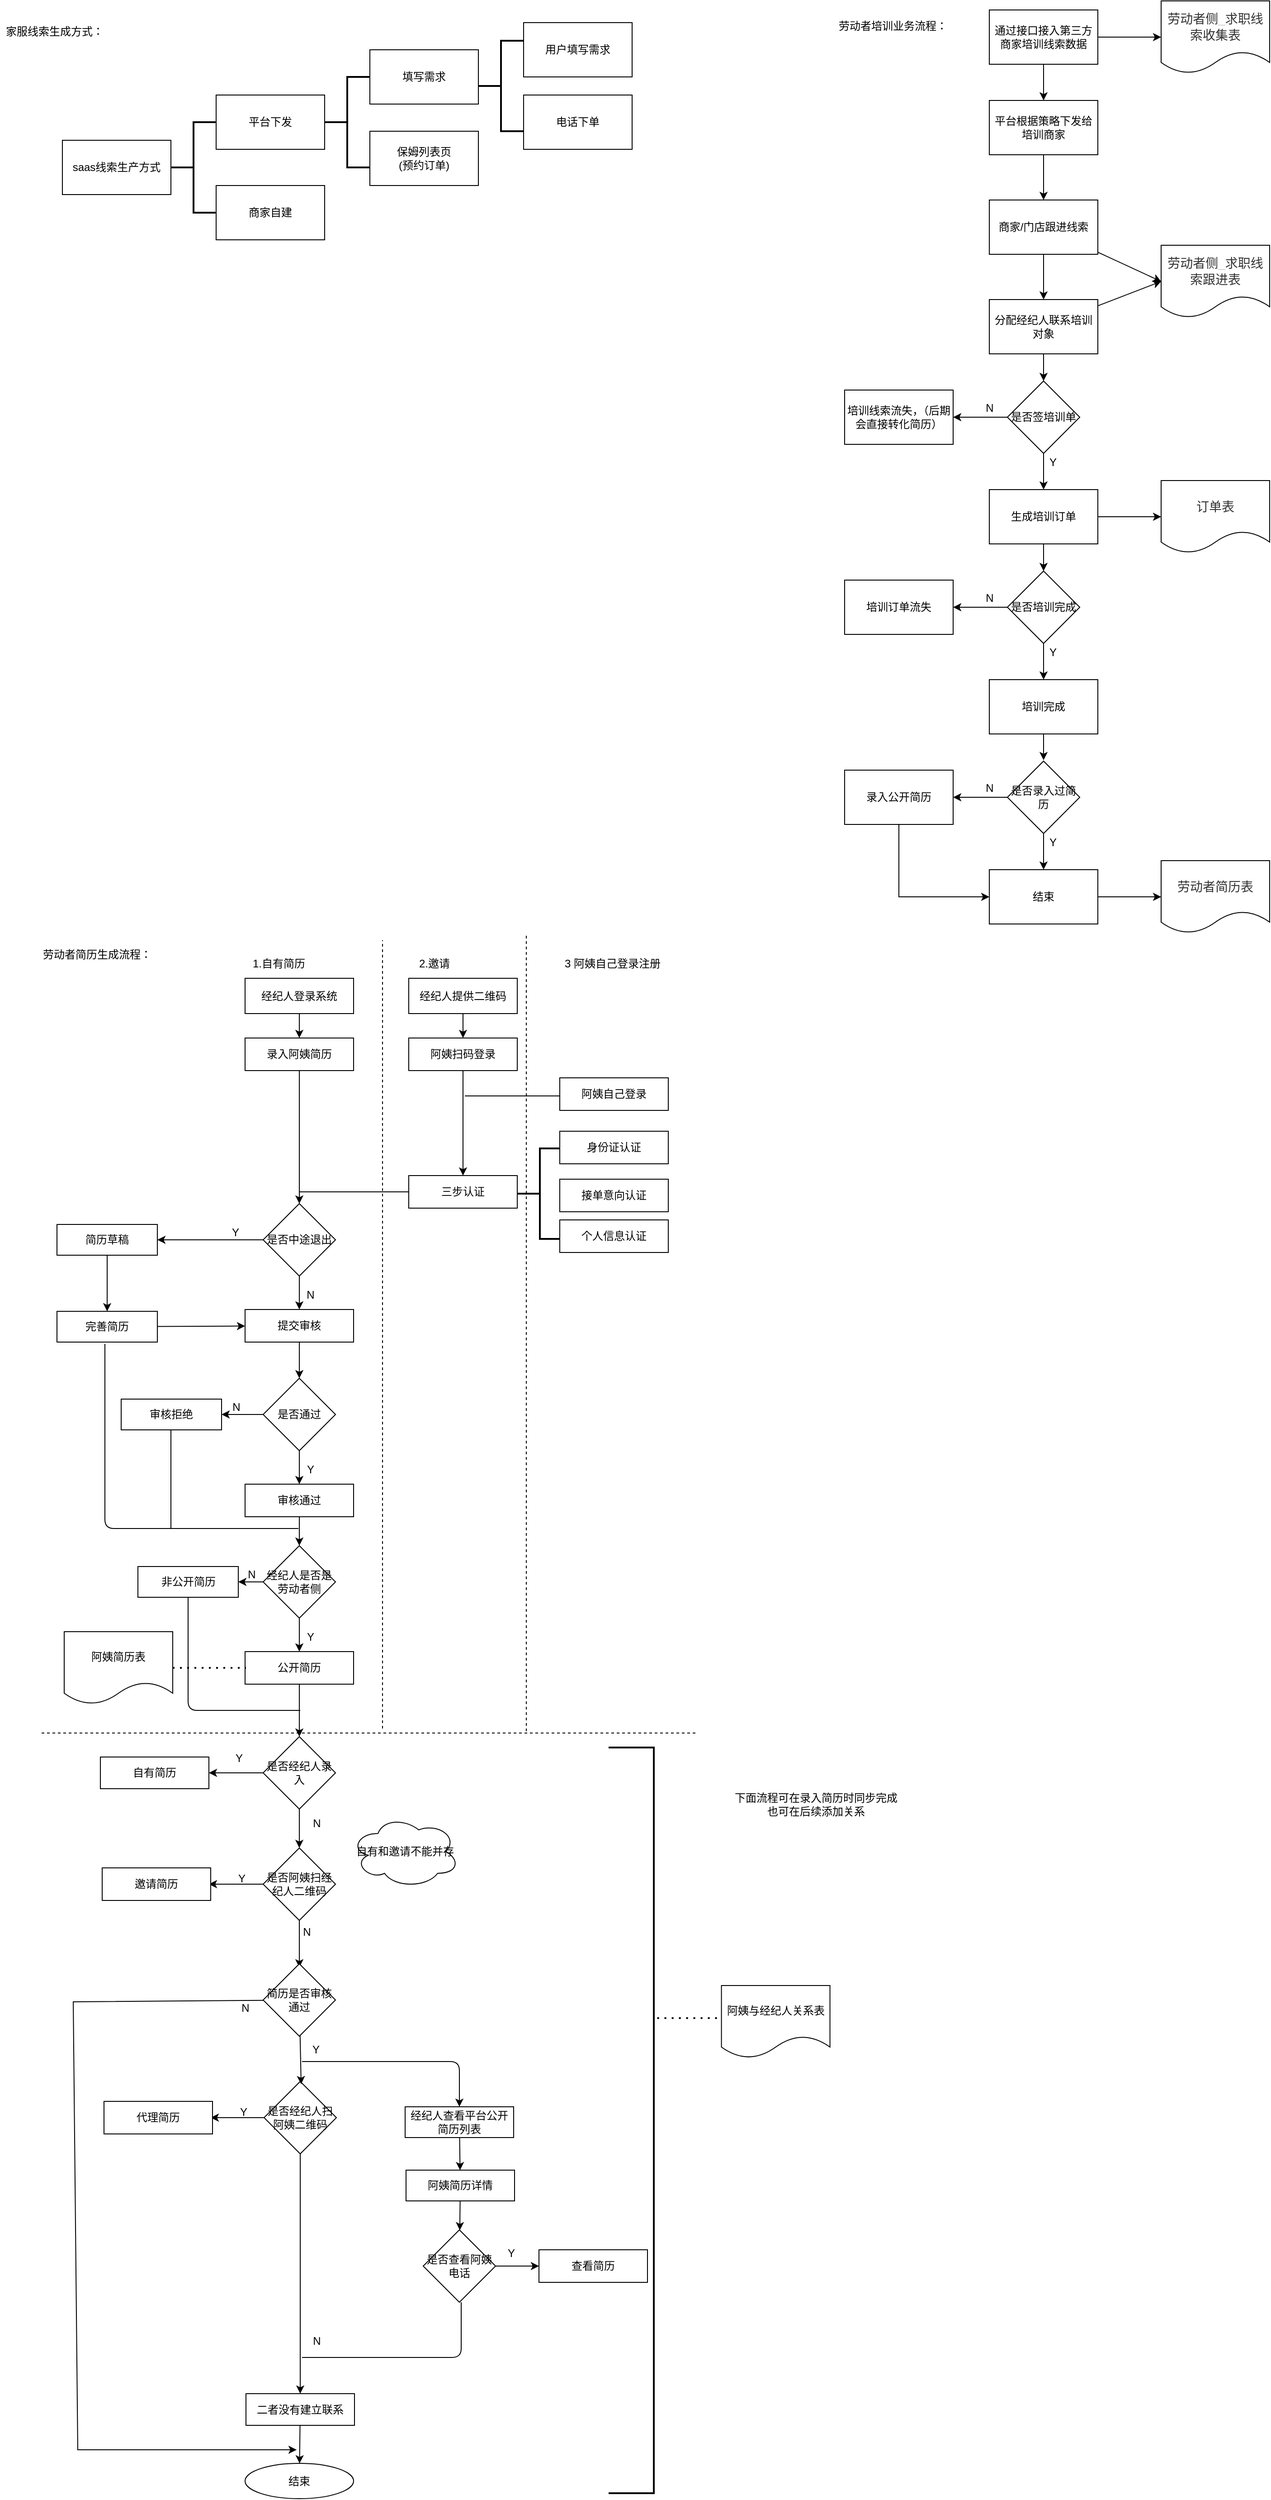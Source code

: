 <mxfile version="14.9.2" type="github" pages="2">
  <diagram id="9er5RW46-mA64O8XQp0p" name="Page-1">
    <mxGraphModel dx="1422" dy="762" grid="0" gridSize="10" guides="1" tooltips="1" connect="1" arrows="1" fold="1" page="1" pageScale="1" pageWidth="2339" pageHeight="3300" math="0" shadow="0">
      <root>
        <mxCell id="0" />
        <mxCell id="1" parent="0" />
        <mxCell id="OfepuMnayNndNPJ2Ai6v-22" value="" style="group" vertex="1" connectable="0" parent="1">
          <mxGeometry x="99" y="40" width="630" height="240" as="geometry" />
        </mxCell>
        <mxCell id="OfepuMnayNndNPJ2Ai6v-1" value="saas线索生产方式" style="rounded=0;whiteSpace=wrap;html=1;" vertex="1" parent="OfepuMnayNndNPJ2Ai6v-22">
          <mxGeometry y="130" width="120" height="60" as="geometry" />
        </mxCell>
        <mxCell id="OfepuMnayNndNPJ2Ai6v-2" value="平台下发" style="rounded=0;whiteSpace=wrap;html=1;" vertex="1" parent="OfepuMnayNndNPJ2Ai6v-22">
          <mxGeometry x="170" y="80" width="120" height="60" as="geometry" />
        </mxCell>
        <mxCell id="OfepuMnayNndNPJ2Ai6v-3" value="商家自建" style="rounded=0;whiteSpace=wrap;html=1;" vertex="1" parent="OfepuMnayNndNPJ2Ai6v-22">
          <mxGeometry x="170" y="180" width="120" height="60" as="geometry" />
        </mxCell>
        <mxCell id="OfepuMnayNndNPJ2Ai6v-5" value="" style="strokeWidth=2;html=1;shape=mxgraph.flowchart.annotation_2;align=left;labelPosition=right;pointerEvents=1;" vertex="1" parent="OfepuMnayNndNPJ2Ai6v-22">
          <mxGeometry x="120" y="110" width="50" height="100" as="geometry" />
        </mxCell>
        <mxCell id="OfepuMnayNndNPJ2Ai6v-6" value="填写需求" style="rounded=0;whiteSpace=wrap;html=1;" vertex="1" parent="OfepuMnayNndNPJ2Ai6v-22">
          <mxGeometry x="340" y="30" width="120" height="60" as="geometry" />
        </mxCell>
        <mxCell id="OfepuMnayNndNPJ2Ai6v-7" value="保姆列表页&lt;br&gt;(预约订单)" style="rounded=0;whiteSpace=wrap;html=1;" vertex="1" parent="OfepuMnayNndNPJ2Ai6v-22">
          <mxGeometry x="340" y="120" width="120" height="60" as="geometry" />
        </mxCell>
        <mxCell id="OfepuMnayNndNPJ2Ai6v-8" value="" style="strokeWidth=2;html=1;shape=mxgraph.flowchart.annotation_2;align=left;labelPosition=right;pointerEvents=1;" vertex="1" parent="OfepuMnayNndNPJ2Ai6v-22">
          <mxGeometry x="290" y="60" width="50" height="100" as="geometry" />
        </mxCell>
        <mxCell id="OfepuMnayNndNPJ2Ai6v-9" value="用户填写需求" style="rounded=0;whiteSpace=wrap;html=1;" vertex="1" parent="OfepuMnayNndNPJ2Ai6v-22">
          <mxGeometry x="510" width="120" height="60" as="geometry" />
        </mxCell>
        <mxCell id="OfepuMnayNndNPJ2Ai6v-10" value="电话下单" style="rounded=0;whiteSpace=wrap;html=1;" vertex="1" parent="OfepuMnayNndNPJ2Ai6v-22">
          <mxGeometry x="510" y="80" width="120" height="60" as="geometry" />
        </mxCell>
        <mxCell id="OfepuMnayNndNPJ2Ai6v-11" value="" style="strokeWidth=2;html=1;shape=mxgraph.flowchart.annotation_2;align=left;labelPosition=right;pointerEvents=1;" vertex="1" parent="OfepuMnayNndNPJ2Ai6v-22">
          <mxGeometry x="460" y="20" width="50" height="100" as="geometry" />
        </mxCell>
        <mxCell id="OfepuMnayNndNPJ2Ai6v-23" value="家服线索生成方式：" style="text;html=1;align=center;verticalAlign=middle;resizable=0;points=[];autosize=1;strokeColor=none;" vertex="1" parent="1">
          <mxGeometry x="30" y="40" width="120" height="20" as="geometry" />
        </mxCell>
        <mxCell id="jWoE7ujcPuWihpP76wZ1-42" value="" style="group" vertex="1" connectable="0" parent="1">
          <mxGeometry x="947" y="16" width="487" height="1030" as="geometry" />
        </mxCell>
        <mxCell id="OfepuMnayNndNPJ2Ai6v-24" value="劳动者培训业务流程：" style="text;html=1;align=center;verticalAlign=middle;resizable=0;points=[];autosize=1;strokeColor=none;" vertex="1" parent="jWoE7ujcPuWihpP76wZ1-42">
          <mxGeometry y="18" width="140" height="20" as="geometry" />
        </mxCell>
        <mxCell id="jWoE7ujcPuWihpP76wZ1-3" value="通过接口接入第三方商家培训线索数据" style="rounded=0;whiteSpace=wrap;html=1;" vertex="1" parent="jWoE7ujcPuWihpP76wZ1-42">
          <mxGeometry x="177" y="10" width="120" height="60" as="geometry" />
        </mxCell>
        <mxCell id="jWoE7ujcPuWihpP76wZ1-5" value="平台根据策略下发给培训商家" style="whiteSpace=wrap;html=1;rounded=0;" vertex="1" parent="jWoE7ujcPuWihpP76wZ1-42">
          <mxGeometry x="177" y="110" width="120" height="60" as="geometry" />
        </mxCell>
        <mxCell id="jWoE7ujcPuWihpP76wZ1-1" value="" style="edgeStyle=orthogonalEdgeStyle;rounded=0;orthogonalLoop=1;jettySize=auto;html=1;" edge="1" parent="jWoE7ujcPuWihpP76wZ1-42" source="jWoE7ujcPuWihpP76wZ1-3" target="jWoE7ujcPuWihpP76wZ1-5">
          <mxGeometry relative="1" as="geometry" />
        </mxCell>
        <mxCell id="jWoE7ujcPuWihpP76wZ1-8" value="商家/门店跟进线索" style="whiteSpace=wrap;html=1;rounded=0;" vertex="1" parent="jWoE7ujcPuWihpP76wZ1-42">
          <mxGeometry x="177" y="220" width="120" height="60" as="geometry" />
        </mxCell>
        <mxCell id="jWoE7ujcPuWihpP76wZ1-4" value="" style="edgeStyle=orthogonalEdgeStyle;rounded=0;orthogonalLoop=1;jettySize=auto;html=1;" edge="1" parent="jWoE7ujcPuWihpP76wZ1-42" source="jWoE7ujcPuWihpP76wZ1-5" target="jWoE7ujcPuWihpP76wZ1-8">
          <mxGeometry relative="1" as="geometry" />
        </mxCell>
        <mxCell id="jWoE7ujcPuWihpP76wZ1-9" value="" style="edgeStyle=orthogonalEdgeStyle;rounded=0;orthogonalLoop=1;jettySize=auto;html=1;" edge="1" parent="jWoE7ujcPuWihpP76wZ1-42" source="jWoE7ujcPuWihpP76wZ1-11">
          <mxGeometry relative="1" as="geometry">
            <mxPoint x="237" y="420" as="targetPoint" />
          </mxGeometry>
        </mxCell>
        <mxCell id="jWoE7ujcPuWihpP76wZ1-11" value="分配经纪人联系培训对象" style="whiteSpace=wrap;html=1;rounded=0;" vertex="1" parent="jWoE7ujcPuWihpP76wZ1-42">
          <mxGeometry x="177" y="330" width="120" height="60" as="geometry" />
        </mxCell>
        <mxCell id="jWoE7ujcPuWihpP76wZ1-6" value="" style="edgeStyle=orthogonalEdgeStyle;rounded=0;orthogonalLoop=1;jettySize=auto;html=1;" edge="1" parent="jWoE7ujcPuWihpP76wZ1-42" source="jWoE7ujcPuWihpP76wZ1-8" target="jWoE7ujcPuWihpP76wZ1-11">
          <mxGeometry relative="1" as="geometry" />
        </mxCell>
        <mxCell id="jWoE7ujcPuWihpP76wZ1-14" value="是否签培训单" style="rhombus;whiteSpace=wrap;html=1;" vertex="1" parent="jWoE7ujcPuWihpP76wZ1-42">
          <mxGeometry x="197" y="420" width="80" height="80" as="geometry" />
        </mxCell>
        <mxCell id="jWoE7ujcPuWihpP76wZ1-15" value="培训线索流失，（后期会直接转化简历）" style="whiteSpace=wrap;html=1;" vertex="1" parent="jWoE7ujcPuWihpP76wZ1-42">
          <mxGeometry x="17" y="430" width="120" height="60" as="geometry" />
        </mxCell>
        <mxCell id="jWoE7ujcPuWihpP76wZ1-12" value="" style="edgeStyle=orthogonalEdgeStyle;rounded=0;orthogonalLoop=1;jettySize=auto;html=1;" edge="1" parent="jWoE7ujcPuWihpP76wZ1-42" source="jWoE7ujcPuWihpP76wZ1-14" target="jWoE7ujcPuWihpP76wZ1-15">
          <mxGeometry relative="1" as="geometry" />
        </mxCell>
        <mxCell id="jWoE7ujcPuWihpP76wZ1-16" value="N" style="text;html=1;align=center;verticalAlign=middle;resizable=0;points=[];autosize=1;strokeColor=none;" vertex="1" parent="jWoE7ujcPuWihpP76wZ1-42">
          <mxGeometry x="167" y="440" width="20" height="20" as="geometry" />
        </mxCell>
        <mxCell id="jWoE7ujcPuWihpP76wZ1-18" value="生成培训订单" style="whiteSpace=wrap;html=1;" vertex="1" parent="jWoE7ujcPuWihpP76wZ1-42">
          <mxGeometry x="177" y="540" width="120" height="60" as="geometry" />
        </mxCell>
        <mxCell id="jWoE7ujcPuWihpP76wZ1-13" value="" style="edgeStyle=orthogonalEdgeStyle;rounded=0;orthogonalLoop=1;jettySize=auto;html=1;" edge="1" parent="jWoE7ujcPuWihpP76wZ1-42" source="jWoE7ujcPuWihpP76wZ1-14" target="jWoE7ujcPuWihpP76wZ1-18">
          <mxGeometry relative="1" as="geometry" />
        </mxCell>
        <mxCell id="jWoE7ujcPuWihpP76wZ1-19" value="Y&lt;br&gt;" style="text;html=1;align=center;verticalAlign=middle;resizable=0;points=[];autosize=1;strokeColor=none;" vertex="1" parent="jWoE7ujcPuWihpP76wZ1-42">
          <mxGeometry x="237" y="500" width="20" height="20" as="geometry" />
        </mxCell>
        <mxCell id="jWoE7ujcPuWihpP76wZ1-20" value="" style="edgeStyle=orthogonalEdgeStyle;rounded=0;orthogonalLoop=1;jettySize=auto;html=1;" edge="1" parent="jWoE7ujcPuWihpP76wZ1-42">
          <mxGeometry relative="1" as="geometry">
            <mxPoint x="237" y="600" as="sourcePoint" />
            <mxPoint x="237" y="630" as="targetPoint" />
          </mxGeometry>
        </mxCell>
        <mxCell id="jWoE7ujcPuWihpP76wZ1-23" value="是否培训完成" style="rhombus;whiteSpace=wrap;html=1;" vertex="1" parent="jWoE7ujcPuWihpP76wZ1-42">
          <mxGeometry x="197" y="630" width="80" height="80" as="geometry" />
        </mxCell>
        <mxCell id="jWoE7ujcPuWihpP76wZ1-24" value="培训订单流失" style="whiteSpace=wrap;html=1;" vertex="1" parent="jWoE7ujcPuWihpP76wZ1-42">
          <mxGeometry x="17" y="640" width="120" height="60" as="geometry" />
        </mxCell>
        <mxCell id="jWoE7ujcPuWihpP76wZ1-21" value="" style="edgeStyle=orthogonalEdgeStyle;rounded=0;orthogonalLoop=1;jettySize=auto;html=1;" edge="1" parent="jWoE7ujcPuWihpP76wZ1-42" source="jWoE7ujcPuWihpP76wZ1-23" target="jWoE7ujcPuWihpP76wZ1-24">
          <mxGeometry relative="1" as="geometry" />
        </mxCell>
        <mxCell id="jWoE7ujcPuWihpP76wZ1-25" value="N" style="text;html=1;align=center;verticalAlign=middle;resizable=0;points=[];autosize=1;strokeColor=none;" vertex="1" parent="jWoE7ujcPuWihpP76wZ1-42">
          <mxGeometry x="167" y="650" width="20" height="20" as="geometry" />
        </mxCell>
        <mxCell id="jWoE7ujcPuWihpP76wZ1-27" value="培训完成" style="whiteSpace=wrap;html=1;" vertex="1" parent="jWoE7ujcPuWihpP76wZ1-42">
          <mxGeometry x="177" y="750" width="120" height="60" as="geometry" />
        </mxCell>
        <mxCell id="jWoE7ujcPuWihpP76wZ1-22" value="" style="edgeStyle=orthogonalEdgeStyle;rounded=0;orthogonalLoop=1;jettySize=auto;html=1;" edge="1" parent="jWoE7ujcPuWihpP76wZ1-42" source="jWoE7ujcPuWihpP76wZ1-23" target="jWoE7ujcPuWihpP76wZ1-27">
          <mxGeometry relative="1" as="geometry" />
        </mxCell>
        <mxCell id="jWoE7ujcPuWihpP76wZ1-28" value="Y&lt;br&gt;" style="text;html=1;align=center;verticalAlign=middle;resizable=0;points=[];autosize=1;strokeColor=none;" vertex="1" parent="jWoE7ujcPuWihpP76wZ1-42">
          <mxGeometry x="237" y="710" width="20" height="20" as="geometry" />
        </mxCell>
        <mxCell id="jWoE7ujcPuWihpP76wZ1-31" value="是否录入过简历" style="rhombus;whiteSpace=wrap;html=1;" vertex="1" parent="jWoE7ujcPuWihpP76wZ1-42">
          <mxGeometry x="197" y="840" width="80" height="80" as="geometry" />
        </mxCell>
        <mxCell id="jWoE7ujcPuWihpP76wZ1-33" value="录入公开简历" style="whiteSpace=wrap;html=1;" vertex="1" parent="jWoE7ujcPuWihpP76wZ1-42">
          <mxGeometry x="17" y="850" width="120" height="60" as="geometry" />
        </mxCell>
        <mxCell id="jWoE7ujcPuWihpP76wZ1-29" value="" style="edgeStyle=orthogonalEdgeStyle;rounded=0;orthogonalLoop=1;jettySize=auto;html=1;" edge="1" parent="jWoE7ujcPuWihpP76wZ1-42" source="jWoE7ujcPuWihpP76wZ1-31" target="jWoE7ujcPuWihpP76wZ1-33">
          <mxGeometry relative="1" as="geometry" />
        </mxCell>
        <mxCell id="jWoE7ujcPuWihpP76wZ1-34" value="N" style="text;html=1;align=center;verticalAlign=middle;resizable=0;points=[];autosize=1;strokeColor=none;" vertex="1" parent="jWoE7ujcPuWihpP76wZ1-42">
          <mxGeometry x="167" y="860" width="20" height="20" as="geometry" />
        </mxCell>
        <mxCell id="jWoE7ujcPuWihpP76wZ1-36" value="结束" style="whiteSpace=wrap;html=1;" vertex="1" parent="jWoE7ujcPuWihpP76wZ1-42">
          <mxGeometry x="177" y="960" width="120" height="60" as="geometry" />
        </mxCell>
        <mxCell id="jWoE7ujcPuWihpP76wZ1-30" value="" style="edgeStyle=orthogonalEdgeStyle;rounded=0;orthogonalLoop=1;jettySize=auto;html=1;" edge="1" parent="jWoE7ujcPuWihpP76wZ1-42" source="jWoE7ujcPuWihpP76wZ1-31" target="jWoE7ujcPuWihpP76wZ1-36">
          <mxGeometry relative="1" as="geometry" />
        </mxCell>
        <mxCell id="jWoE7ujcPuWihpP76wZ1-32" style="edgeStyle=orthogonalEdgeStyle;rounded=0;orthogonalLoop=1;jettySize=auto;html=1;exitX=0.5;exitY=1;exitDx=0;exitDy=0;entryX=0;entryY=0.5;entryDx=0;entryDy=0;" edge="1" parent="jWoE7ujcPuWihpP76wZ1-42" source="jWoE7ujcPuWihpP76wZ1-33" target="jWoE7ujcPuWihpP76wZ1-36">
          <mxGeometry relative="1" as="geometry" />
        </mxCell>
        <mxCell id="jWoE7ujcPuWihpP76wZ1-37" value="Y&lt;br&gt;" style="text;html=1;align=center;verticalAlign=middle;resizable=0;points=[];autosize=1;strokeColor=none;" vertex="1" parent="jWoE7ujcPuWihpP76wZ1-42">
          <mxGeometry x="237" y="920" width="20" height="20" as="geometry" />
        </mxCell>
        <mxCell id="jWoE7ujcPuWihpP76wZ1-26" value="" style="edgeStyle=orthogonalEdgeStyle;rounded=0;orthogonalLoop=1;jettySize=auto;html=1;" edge="1" parent="jWoE7ujcPuWihpP76wZ1-42" source="jWoE7ujcPuWihpP76wZ1-27">
          <mxGeometry relative="1" as="geometry">
            <mxPoint x="237" y="839" as="targetPoint" />
          </mxGeometry>
        </mxCell>
        <mxCell id="jWoE7ujcPuWihpP76wZ1-38" value="&lt;span style=&quot;color: rgb(51 , 51 , 51) ; font-family: &amp;#34;robotodraft&amp;#34; , &amp;#34;helvetica neue&amp;#34; , &amp;#34;helvetica&amp;#34; , &amp;#34;pingfang sc&amp;#34; , &amp;#34;nimbus sans l&amp;#34; , &amp;#34;arial&amp;#34; , &amp;#34;liberation sans&amp;#34; , &amp;#34;hiragino sans gb&amp;#34; , &amp;#34;sour    ce han sans cn normal&amp;#34; , &amp;#34;microsoft yahei&amp;#34; , &amp;#34;wenquanyi micro hei&amp;#34; , &amp;#34;wenquanyi zen hei&amp;#34; , &amp;#34;st heiti&amp;#34; , &amp;#34;simhei&amp;#34; , &amp;#34;wenquanyi zen hei sharp&amp;#34; , sans-serif ; font-size: 14px ; background-color: rgb(255 , 255 , 255)&quot;&gt;劳动者侧_求职线索收集表&lt;/span&gt;" style="shape=document;whiteSpace=wrap;html=1;boundedLbl=1;" vertex="1" parent="jWoE7ujcPuWihpP76wZ1-42">
          <mxGeometry x="367" width="120" height="80" as="geometry" />
        </mxCell>
        <mxCell id="jWoE7ujcPuWihpP76wZ1-2" style="edgeStyle=none;rounded=0;orthogonalLoop=1;jettySize=auto;html=1;exitX=1;exitY=0.5;exitDx=0;exitDy=0;entryX=0;entryY=0.5;entryDx=0;entryDy=0;" edge="1" parent="jWoE7ujcPuWihpP76wZ1-42" source="jWoE7ujcPuWihpP76wZ1-3" target="jWoE7ujcPuWihpP76wZ1-38">
          <mxGeometry relative="1" as="geometry" />
        </mxCell>
        <mxCell id="jWoE7ujcPuWihpP76wZ1-39" value="&lt;span style=&quot;color: rgb(51 , 51 , 51) ; font-family: &amp;#34;robotodraft&amp;#34; , &amp;#34;helvetica neue&amp;#34; , &amp;#34;helvetica&amp;#34; , &amp;#34;pingfang sc&amp;#34; , &amp;#34;nimbus sans l&amp;#34; , &amp;#34;arial&amp;#34; , &amp;#34;liberation sans&amp;#34; , &amp;#34;hiragino sans gb&amp;#34; , &amp;#34;sour    ce han sans cn normal&amp;#34; , &amp;#34;microsoft yahei&amp;#34; , &amp;#34;wenquanyi micro hei&amp;#34; , &amp;#34;wenquanyi zen hei&amp;#34; , &amp;#34;st heiti&amp;#34; , &amp;#34;simhei&amp;#34; , &amp;#34;wenquanyi zen hei sharp&amp;#34; , sans-serif ; font-size: 14px ; background-color: rgb(255 , 255 , 255)&quot;&gt;劳动者侧_求职线索跟进表&lt;/span&gt;" style="shape=document;whiteSpace=wrap;html=1;boundedLbl=1;" vertex="1" parent="jWoE7ujcPuWihpP76wZ1-42">
          <mxGeometry x="367" y="270" width="120" height="80" as="geometry" />
        </mxCell>
        <mxCell id="jWoE7ujcPuWihpP76wZ1-7" style="edgeStyle=none;rounded=0;orthogonalLoop=1;jettySize=auto;html=1;entryX=0;entryY=0.5;entryDx=0;entryDy=0;" edge="1" parent="jWoE7ujcPuWihpP76wZ1-42" source="jWoE7ujcPuWihpP76wZ1-8" target="jWoE7ujcPuWihpP76wZ1-39">
          <mxGeometry relative="1" as="geometry" />
        </mxCell>
        <mxCell id="jWoE7ujcPuWihpP76wZ1-10" style="edgeStyle=none;rounded=0;orthogonalLoop=1;jettySize=auto;html=1;entryX=0;entryY=0.5;entryDx=0;entryDy=0;" edge="1" parent="jWoE7ujcPuWihpP76wZ1-42" source="jWoE7ujcPuWihpP76wZ1-11" target="jWoE7ujcPuWihpP76wZ1-39">
          <mxGeometry relative="1" as="geometry" />
        </mxCell>
        <mxCell id="jWoE7ujcPuWihpP76wZ1-40" value="&lt;span style=&quot;color: rgb(51 , 51 , 51) ; font-family: &amp;#34;robotodraft&amp;#34; , &amp;#34;helvetica neue&amp;#34; , &amp;#34;helvetica&amp;#34; , &amp;#34;pingfang sc&amp;#34; , &amp;#34;nimbus sans l&amp;#34; , &amp;#34;arial&amp;#34; , &amp;#34;liberation sans&amp;#34; , &amp;#34;hiragino sans gb&amp;#34; , &amp;#34;sour    ce han sans cn normal&amp;#34; , &amp;#34;microsoft yahei&amp;#34; , &amp;#34;wenquanyi micro hei&amp;#34; , &amp;#34;wenquanyi zen hei&amp;#34; , &amp;#34;st heiti&amp;#34; , &amp;#34;simhei&amp;#34; , &amp;#34;wenquanyi zen hei sharp&amp;#34; , sans-serif ; font-size: 14px ; background-color: rgb(255 , 255 , 255)&quot;&gt;订单表&lt;/span&gt;" style="shape=document;whiteSpace=wrap;html=1;boundedLbl=1;" vertex="1" parent="jWoE7ujcPuWihpP76wZ1-42">
          <mxGeometry x="367" y="530" width="120" height="80" as="geometry" />
        </mxCell>
        <mxCell id="jWoE7ujcPuWihpP76wZ1-17" value="" style="edgeStyle=none;rounded=0;orthogonalLoop=1;jettySize=auto;html=1;" edge="1" parent="jWoE7ujcPuWihpP76wZ1-42" source="jWoE7ujcPuWihpP76wZ1-18" target="jWoE7ujcPuWihpP76wZ1-40">
          <mxGeometry relative="1" as="geometry" />
        </mxCell>
        <mxCell id="jWoE7ujcPuWihpP76wZ1-41" value="&lt;span style=&quot;color: rgb(51 , 51 , 51) ; font-family: &amp;#34;robotodraft&amp;#34; , &amp;#34;helvetica neue&amp;#34; , &amp;#34;helvetica&amp;#34; , &amp;#34;pingfang sc&amp;#34; , &amp;#34;nimbus sans l&amp;#34; , &amp;#34;arial&amp;#34; , &amp;#34;liberation sans&amp;#34; , &amp;#34;hiragino sans gb&amp;#34; , &amp;#34;sour    ce han sans cn normal&amp;#34; , &amp;#34;microsoft yahei&amp;#34; , &amp;#34;wenquanyi micro hei&amp;#34; , &amp;#34;wenquanyi zen hei&amp;#34; , &amp;#34;st heiti&amp;#34; , &amp;#34;simhei&amp;#34; , &amp;#34;wenquanyi zen hei sharp&amp;#34; , sans-serif ; font-size: 14px ; background-color: rgb(255 , 255 , 255)&quot;&gt;劳动者简历表&lt;/span&gt;" style="shape=document;whiteSpace=wrap;html=1;boundedLbl=1;" vertex="1" parent="jWoE7ujcPuWihpP76wZ1-42">
          <mxGeometry x="367" y="950" width="120" height="80" as="geometry" />
        </mxCell>
        <mxCell id="jWoE7ujcPuWihpP76wZ1-35" value="" style="edgeStyle=none;rounded=0;orthogonalLoop=1;jettySize=auto;html=1;" edge="1" parent="jWoE7ujcPuWihpP76wZ1-42" source="jWoE7ujcPuWihpP76wZ1-36" target="jWoE7ujcPuWihpP76wZ1-41">
          <mxGeometry relative="1" as="geometry" />
        </mxCell>
        <mxCell id="jWoE7ujcPuWihpP76wZ1-43" value="劳动者简历生成流程：&lt;br&gt;" style="text;html=1;align=center;verticalAlign=middle;resizable=0;points=[];autosize=1;strokeColor=none;" vertex="1" parent="1">
          <mxGeometry x="72" y="1061" width="130" height="18" as="geometry" />
        </mxCell>
        <mxCell id="jWoE7ujcPuWihpP76wZ1-47" value="" style="edgeStyle=none;rounded=0;orthogonalLoop=1;jettySize=auto;html=1;" edge="1" parent="1" source="jWoE7ujcPuWihpP76wZ1-44" target="jWoE7ujcPuWihpP76wZ1-46">
          <mxGeometry relative="1" as="geometry" />
        </mxCell>
        <mxCell id="jWoE7ujcPuWihpP76wZ1-44" value="经纪人登录系统" style="rounded=0;whiteSpace=wrap;html=1;" vertex="1" parent="1">
          <mxGeometry x="301" y="1096" width="120" height="39" as="geometry" />
        </mxCell>
        <mxCell id="jWoE7ujcPuWihpP76wZ1-45" value="1.自有简历" style="text;html=1;align=center;verticalAlign=middle;resizable=0;points=[];autosize=1;strokeColor=none;" vertex="1" parent="1">
          <mxGeometry x="304" y="1071" width="68" height="18" as="geometry" />
        </mxCell>
        <mxCell id="jWoE7ujcPuWihpP76wZ1-54" value="" style="edgeStyle=none;rounded=0;orthogonalLoop=1;jettySize=auto;html=1;" edge="1" parent="1" source="jWoE7ujcPuWihpP76wZ1-46" target="jWoE7ujcPuWihpP76wZ1-50">
          <mxGeometry relative="1" as="geometry" />
        </mxCell>
        <mxCell id="jWoE7ujcPuWihpP76wZ1-46" value="录入阿姨简历" style="rounded=0;whiteSpace=wrap;html=1;" vertex="1" parent="1">
          <mxGeometry x="301" y="1162" width="120" height="36" as="geometry" />
        </mxCell>
        <mxCell id="jWoE7ujcPuWihpP76wZ1-52" value="" style="edgeStyle=none;rounded=0;orthogonalLoop=1;jettySize=auto;html=1;" edge="1" parent="1" source="jWoE7ujcPuWihpP76wZ1-50" target="jWoE7ujcPuWihpP76wZ1-51">
          <mxGeometry relative="1" as="geometry" />
        </mxCell>
        <mxCell id="jWoE7ujcPuWihpP76wZ1-59" value="" style="edgeStyle=none;rounded=0;orthogonalLoop=1;jettySize=auto;html=1;" edge="1" parent="1" source="jWoE7ujcPuWihpP76wZ1-50" target="jWoE7ujcPuWihpP76wZ1-58">
          <mxGeometry relative="1" as="geometry" />
        </mxCell>
        <mxCell id="jWoE7ujcPuWihpP76wZ1-50" value="是否中途退出" style="rhombus;whiteSpace=wrap;html=1;" vertex="1" parent="1">
          <mxGeometry x="321" y="1345" width="80" height="80" as="geometry" />
        </mxCell>
        <mxCell id="jWoE7ujcPuWihpP76wZ1-88" value="" style="edgeStyle=none;rounded=0;orthogonalLoop=1;jettySize=auto;html=1;" edge="1" parent="1" source="jWoE7ujcPuWihpP76wZ1-51" target="jWoE7ujcPuWihpP76wZ1-85">
          <mxGeometry relative="1" as="geometry" />
        </mxCell>
        <mxCell id="jWoE7ujcPuWihpP76wZ1-51" value="简历草稿" style="rounded=0;whiteSpace=wrap;html=1;" vertex="1" parent="1">
          <mxGeometry x="93" y="1368" width="111" height="34" as="geometry" />
        </mxCell>
        <mxCell id="jWoE7ujcPuWihpP76wZ1-53" value="Y" style="text;html=1;align=center;verticalAlign=middle;resizable=0;points=[];autosize=1;strokeColor=none;" vertex="1" parent="1">
          <mxGeometry x="281" y="1368" width="18" height="18" as="geometry" />
        </mxCell>
        <mxCell id="jWoE7ujcPuWihpP76wZ1-69" value="" style="edgeStyle=none;rounded=0;orthogonalLoop=1;jettySize=auto;html=1;" edge="1" parent="1" source="jWoE7ujcPuWihpP76wZ1-58" target="jWoE7ujcPuWihpP76wZ1-63">
          <mxGeometry relative="1" as="geometry" />
        </mxCell>
        <mxCell id="jWoE7ujcPuWihpP76wZ1-58" value="提交审核" style="rounded=0;whiteSpace=wrap;html=1;" vertex="1" parent="1">
          <mxGeometry x="301" y="1462" width="120" height="36" as="geometry" />
        </mxCell>
        <mxCell id="jWoE7ujcPuWihpP76wZ1-60" value="N" style="text;html=1;align=center;verticalAlign=middle;resizable=0;points=[];autosize=1;strokeColor=none;" vertex="1" parent="1">
          <mxGeometry x="363" y="1437" width="19" height="18" as="geometry" />
        </mxCell>
        <mxCell id="jWoE7ujcPuWihpP76wZ1-61" value="" style="edgeStyle=none;rounded=0;orthogonalLoop=1;jettySize=auto;html=1;" edge="1" parent="1" source="jWoE7ujcPuWihpP76wZ1-63" target="jWoE7ujcPuWihpP76wZ1-64">
          <mxGeometry relative="1" as="geometry" />
        </mxCell>
        <mxCell id="jWoE7ujcPuWihpP76wZ1-62" value="" style="edgeStyle=none;rounded=0;orthogonalLoop=1;jettySize=auto;html=1;" edge="1" parent="1" source="jWoE7ujcPuWihpP76wZ1-63" target="jWoE7ujcPuWihpP76wZ1-66">
          <mxGeometry relative="1" as="geometry" />
        </mxCell>
        <mxCell id="jWoE7ujcPuWihpP76wZ1-63" value="是否通过" style="rhombus;whiteSpace=wrap;html=1;" vertex="1" parent="1">
          <mxGeometry x="321" y="1538" width="80" height="80" as="geometry" />
        </mxCell>
        <mxCell id="jWoE7ujcPuWihpP76wZ1-64" value="审核拒绝" style="rounded=0;whiteSpace=wrap;html=1;" vertex="1" parent="1">
          <mxGeometry x="164" y="1561" width="111" height="34" as="geometry" />
        </mxCell>
        <mxCell id="jWoE7ujcPuWihpP76wZ1-65" value="N" style="text;html=1;align=center;verticalAlign=middle;resizable=0;points=[];autosize=1;strokeColor=none;" vertex="1" parent="1">
          <mxGeometry x="281" y="1561" width="19" height="18" as="geometry" />
        </mxCell>
        <mxCell id="jWoE7ujcPuWihpP76wZ1-77" value="" style="edgeStyle=none;rounded=0;orthogonalLoop=1;jettySize=auto;html=1;" edge="1" parent="1" source="jWoE7ujcPuWihpP76wZ1-66" target="jWoE7ujcPuWihpP76wZ1-72">
          <mxGeometry relative="1" as="geometry" />
        </mxCell>
        <mxCell id="jWoE7ujcPuWihpP76wZ1-66" value="审核通过" style="rounded=0;whiteSpace=wrap;html=1;" vertex="1" parent="1">
          <mxGeometry x="301" y="1655" width="120" height="36" as="geometry" />
        </mxCell>
        <mxCell id="jWoE7ujcPuWihpP76wZ1-67" value="Y" style="text;html=1;align=center;verticalAlign=middle;resizable=0;points=[];autosize=1;strokeColor=none;" vertex="1" parent="1">
          <mxGeometry x="364" y="1630" width="18" height="18" as="geometry" />
        </mxCell>
        <mxCell id="jWoE7ujcPuWihpP76wZ1-70" value="" style="edgeStyle=none;rounded=0;orthogonalLoop=1;jettySize=auto;html=1;" edge="1" parent="1" source="jWoE7ujcPuWihpP76wZ1-72" target="jWoE7ujcPuWihpP76wZ1-73">
          <mxGeometry relative="1" as="geometry" />
        </mxCell>
        <mxCell id="jWoE7ujcPuWihpP76wZ1-71" value="" style="edgeStyle=none;rounded=0;orthogonalLoop=1;jettySize=auto;html=1;" edge="1" parent="1" source="jWoE7ujcPuWihpP76wZ1-72" target="jWoE7ujcPuWihpP76wZ1-75">
          <mxGeometry relative="1" as="geometry" />
        </mxCell>
        <mxCell id="jWoE7ujcPuWihpP76wZ1-72" value="经纪人是否是劳动者侧" style="rhombus;whiteSpace=wrap;html=1;" vertex="1" parent="1">
          <mxGeometry x="321" y="1723" width="80" height="80" as="geometry" />
        </mxCell>
        <mxCell id="jWoE7ujcPuWihpP76wZ1-73" value="非公开简历" style="rounded=0;whiteSpace=wrap;html=1;" vertex="1" parent="1">
          <mxGeometry x="182.5" y="1746" width="111" height="34" as="geometry" />
        </mxCell>
        <mxCell id="jWoE7ujcPuWihpP76wZ1-74" value="N" style="text;html=1;align=center;verticalAlign=middle;resizable=0;points=[];autosize=1;strokeColor=none;" vertex="1" parent="1">
          <mxGeometry x="298" y="1746" width="19" height="18" as="geometry" />
        </mxCell>
        <mxCell id="jWoE7ujcPuWihpP76wZ1-116" value="" style="edgeStyle=none;rounded=0;orthogonalLoop=1;jettySize=auto;html=1;" edge="1" parent="1" source="jWoE7ujcPuWihpP76wZ1-75" target="jWoE7ujcPuWihpP76wZ1-115">
          <mxGeometry relative="1" as="geometry" />
        </mxCell>
        <mxCell id="jWoE7ujcPuWihpP76wZ1-75" value="公开简历" style="rounded=0;whiteSpace=wrap;html=1;" vertex="1" parent="1">
          <mxGeometry x="301" y="1840" width="120" height="36" as="geometry" />
        </mxCell>
        <mxCell id="jWoE7ujcPuWihpP76wZ1-76" value="Y" style="text;html=1;align=center;verticalAlign=middle;resizable=0;points=[];autosize=1;strokeColor=none;" vertex="1" parent="1">
          <mxGeometry x="364" y="1815" width="18" height="18" as="geometry" />
        </mxCell>
        <mxCell id="jWoE7ujcPuWihpP76wZ1-84" value="" style="endArrow=none;html=1;" edge="1" parent="1">
          <mxGeometry width="50" height="50" relative="1" as="geometry">
            <mxPoint x="219" y="1704" as="sourcePoint" />
            <mxPoint x="219" y="1595" as="targetPoint" />
          </mxGeometry>
        </mxCell>
        <mxCell id="jWoE7ujcPuWihpP76wZ1-89" value="" style="edgeStyle=none;rounded=0;orthogonalLoop=1;jettySize=auto;html=1;" edge="1" parent="1" source="jWoE7ujcPuWihpP76wZ1-85" target="jWoE7ujcPuWihpP76wZ1-58">
          <mxGeometry relative="1" as="geometry" />
        </mxCell>
        <mxCell id="jWoE7ujcPuWihpP76wZ1-85" value="完善简历" style="rounded=0;whiteSpace=wrap;html=1;" vertex="1" parent="1">
          <mxGeometry x="93" y="1464" width="111" height="34" as="geometry" />
        </mxCell>
        <mxCell id="jWoE7ujcPuWihpP76wZ1-91" value="" style="endArrow=none;html=1;" edge="1" parent="1">
          <mxGeometry width="50" height="50" relative="1" as="geometry">
            <mxPoint x="360" y="1704" as="sourcePoint" />
            <mxPoint x="146" y="1500" as="targetPoint" />
            <Array as="points">
              <mxPoint x="146" y="1704" />
            </Array>
          </mxGeometry>
        </mxCell>
        <mxCell id="jWoE7ujcPuWihpP76wZ1-92" value="2.邀请" style="text;html=1;align=center;verticalAlign=middle;resizable=0;points=[];autosize=1;strokeColor=none;" vertex="1" parent="1">
          <mxGeometry x="488" y="1071" width="44" height="18" as="geometry" />
        </mxCell>
        <mxCell id="jWoE7ujcPuWihpP76wZ1-97" value="" style="edgeStyle=none;rounded=0;orthogonalLoop=1;jettySize=auto;html=1;" edge="1" parent="1" source="jWoE7ujcPuWihpP76wZ1-95" target="jWoE7ujcPuWihpP76wZ1-96">
          <mxGeometry relative="1" as="geometry" />
        </mxCell>
        <mxCell id="jWoE7ujcPuWihpP76wZ1-95" value="经纪人提供二维码" style="rounded=0;whiteSpace=wrap;html=1;" vertex="1" parent="1">
          <mxGeometry x="482" y="1096" width="120" height="39" as="geometry" />
        </mxCell>
        <mxCell id="jWoE7ujcPuWihpP76wZ1-103" value="" style="edgeStyle=none;rounded=0;orthogonalLoop=1;jettySize=auto;html=1;" edge="1" parent="1" source="jWoE7ujcPuWihpP76wZ1-96" target="jWoE7ujcPuWihpP76wZ1-98">
          <mxGeometry relative="1" as="geometry" />
        </mxCell>
        <mxCell id="jWoE7ujcPuWihpP76wZ1-96" value="阿姨扫码登录" style="rounded=0;whiteSpace=wrap;html=1;" vertex="1" parent="1">
          <mxGeometry x="482" y="1162" width="120" height="36" as="geometry" />
        </mxCell>
        <mxCell id="jWoE7ujcPuWihpP76wZ1-98" value="三步认证" style="rounded=0;whiteSpace=wrap;html=1;" vertex="1" parent="1">
          <mxGeometry x="482" y="1314" width="120" height="36" as="geometry" />
        </mxCell>
        <mxCell id="jWoE7ujcPuWihpP76wZ1-99" value="" style="strokeWidth=2;html=1;shape=mxgraph.flowchart.annotation_2;align=left;labelPosition=right;pointerEvents=1;" vertex="1" parent="1">
          <mxGeometry x="602" y="1284" width="50" height="100" as="geometry" />
        </mxCell>
        <mxCell id="jWoE7ujcPuWihpP76wZ1-100" value="身份证认证" style="rounded=0;whiteSpace=wrap;html=1;" vertex="1" parent="1">
          <mxGeometry x="649" y="1265" width="120" height="36" as="geometry" />
        </mxCell>
        <mxCell id="jWoE7ujcPuWihpP76wZ1-101" value="接单意向认证" style="rounded=0;whiteSpace=wrap;html=1;" vertex="1" parent="1">
          <mxGeometry x="649" y="1318" width="120" height="36" as="geometry" />
        </mxCell>
        <mxCell id="jWoE7ujcPuWihpP76wZ1-102" value="个人信息认证" style="rounded=0;whiteSpace=wrap;html=1;" vertex="1" parent="1">
          <mxGeometry x="649" y="1363" width="120" height="36" as="geometry" />
        </mxCell>
        <mxCell id="jWoE7ujcPuWihpP76wZ1-104" value="" style="endArrow=none;html=1;" edge="1" parent="1">
          <mxGeometry width="50" height="50" relative="1" as="geometry">
            <mxPoint x="361" y="1332" as="sourcePoint" />
            <mxPoint x="482" y="1332" as="targetPoint" />
          </mxGeometry>
        </mxCell>
        <mxCell id="jWoE7ujcPuWihpP76wZ1-105" value="3 阿姨自己登录注册" style="text;html=1;align=center;verticalAlign=middle;resizable=0;points=[];autosize=1;strokeColor=none;" vertex="1" parent="1">
          <mxGeometry x="649" y="1071" width="116" height="18" as="geometry" />
        </mxCell>
        <mxCell id="jWoE7ujcPuWihpP76wZ1-106" value="阿姨自己登录" style="rounded=0;whiteSpace=wrap;html=1;" vertex="1" parent="1">
          <mxGeometry x="649" y="1206" width="120" height="36" as="geometry" />
        </mxCell>
        <mxCell id="jWoE7ujcPuWihpP76wZ1-107" value="" style="endArrow=none;html=1;" edge="1" parent="1">
          <mxGeometry width="50" height="50" relative="1" as="geometry">
            <mxPoint x="544" y="1226" as="sourcePoint" />
            <mxPoint x="649" y="1226" as="targetPoint" />
          </mxGeometry>
        </mxCell>
        <mxCell id="jWoE7ujcPuWihpP76wZ1-108" value="" style="endArrow=none;dashed=1;html=1;" edge="1" parent="1">
          <mxGeometry width="50" height="50" relative="1" as="geometry">
            <mxPoint x="453" y="1925" as="sourcePoint" />
            <mxPoint x="453" y="1054" as="targetPoint" />
          </mxGeometry>
        </mxCell>
        <mxCell id="jWoE7ujcPuWihpP76wZ1-109" value="" style="endArrow=none;dashed=1;html=1;" edge="1" parent="1">
          <mxGeometry width="50" height="50" relative="1" as="geometry">
            <mxPoint x="612" y="1928" as="sourcePoint" />
            <mxPoint x="612" y="1046" as="targetPoint" />
          </mxGeometry>
        </mxCell>
        <mxCell id="jWoE7ujcPuWihpP76wZ1-112" value="阿姨简历表" style="shape=document;whiteSpace=wrap;html=1;boundedLbl=1;rounded=0;" vertex="1" parent="1">
          <mxGeometry x="101" y="1818" width="120" height="80" as="geometry" />
        </mxCell>
        <mxCell id="jWoE7ujcPuWihpP76wZ1-114" value="" style="endArrow=none;dashed=1;html=1;" edge="1" parent="1">
          <mxGeometry width="50" height="50" relative="1" as="geometry">
            <mxPoint x="76" y="1930" as="sourcePoint" />
            <mxPoint x="802" y="1930" as="targetPoint" />
          </mxGeometry>
        </mxCell>
        <mxCell id="jWoE7ujcPuWihpP76wZ1-118" value="" style="edgeStyle=none;rounded=0;orthogonalLoop=1;jettySize=auto;html=1;" edge="1" parent="1" source="jWoE7ujcPuWihpP76wZ1-115" target="jWoE7ujcPuWihpP76wZ1-117">
          <mxGeometry relative="1" as="geometry" />
        </mxCell>
        <mxCell id="jWoE7ujcPuWihpP76wZ1-121" value="" style="edgeStyle=none;rounded=0;orthogonalLoop=1;jettySize=auto;html=1;" edge="1" parent="1" source="jWoE7ujcPuWihpP76wZ1-115" target="jWoE7ujcPuWihpP76wZ1-120">
          <mxGeometry relative="1" as="geometry" />
        </mxCell>
        <mxCell id="jWoE7ujcPuWihpP76wZ1-115" value="是否经纪人录入" style="rhombus;whiteSpace=wrap;html=1;rounded=0;" vertex="1" parent="1">
          <mxGeometry x="321" y="1934" width="80" height="80" as="geometry" />
        </mxCell>
        <mxCell id="jWoE7ujcPuWihpP76wZ1-117" value="自有简历" style="whiteSpace=wrap;html=1;rounded=0;" vertex="1" parent="1">
          <mxGeometry x="141" y="1956.5" width="120" height="35" as="geometry" />
        </mxCell>
        <mxCell id="jWoE7ujcPuWihpP76wZ1-119" value="Y" style="text;html=1;align=center;verticalAlign=middle;resizable=0;points=[];autosize=1;strokeColor=none;" vertex="1" parent="1">
          <mxGeometry x="285" y="1949" width="18" height="18" as="geometry" />
        </mxCell>
        <mxCell id="jWoE7ujcPuWihpP76wZ1-124" value="" style="edgeStyle=none;rounded=0;orthogonalLoop=1;jettySize=auto;html=1;" edge="1" parent="1" source="jWoE7ujcPuWihpP76wZ1-120">
          <mxGeometry relative="1" as="geometry">
            <mxPoint x="261" y="2097" as="targetPoint" />
          </mxGeometry>
        </mxCell>
        <mxCell id="jWoE7ujcPuWihpP76wZ1-129" value="" style="edgeStyle=none;rounded=0;orthogonalLoop=1;jettySize=auto;html=1;" edge="1" parent="1" source="jWoE7ujcPuWihpP76wZ1-120">
          <mxGeometry relative="1" as="geometry">
            <mxPoint x="361" y="2189" as="targetPoint" />
          </mxGeometry>
        </mxCell>
        <mxCell id="jWoE7ujcPuWihpP76wZ1-120" value="是否阿姨扫经纪人二维码" style="rhombus;whiteSpace=wrap;html=1;rounded=0;" vertex="1" parent="1">
          <mxGeometry x="321" y="2057" width="80" height="80" as="geometry" />
        </mxCell>
        <mxCell id="jWoE7ujcPuWihpP76wZ1-122" value="N" style="text;html=1;align=center;verticalAlign=middle;resizable=0;points=[];autosize=1;strokeColor=none;" vertex="1" parent="1">
          <mxGeometry x="370" y="2021" width="19" height="18" as="geometry" />
        </mxCell>
        <mxCell id="jWoE7ujcPuWihpP76wZ1-125" value="Y" style="text;html=1;align=center;verticalAlign=middle;resizable=0;points=[];autosize=1;strokeColor=none;" vertex="1" parent="1">
          <mxGeometry x="288" y="2082" width="18" height="18" as="geometry" />
        </mxCell>
        <mxCell id="jWoE7ujcPuWihpP76wZ1-126" value="邀请简历" style="rounded=0;whiteSpace=wrap;html=1;" vertex="1" parent="1">
          <mxGeometry x="143" y="2079" width="120" height="36" as="geometry" />
        </mxCell>
        <mxCell id="jWoE7ujcPuWihpP76wZ1-127" value="下面流程可在录入简历时同步完成&lt;br&gt;也可在后续添加关系" style="text;html=1;align=center;verticalAlign=middle;resizable=0;points=[];autosize=1;strokeColor=none;" vertex="1" parent="1">
          <mxGeometry x="836.79" y="1992.52" width="190" height="32" as="geometry" />
        </mxCell>
        <mxCell id="jWoE7ujcPuWihpP76wZ1-130" value="N" style="text;html=1;align=center;verticalAlign=middle;resizable=0;points=[];autosize=1;strokeColor=none;" vertex="1" parent="1">
          <mxGeometry x="359" y="2141" width="19" height="18" as="geometry" />
        </mxCell>
        <mxCell id="jWoE7ujcPuWihpP76wZ1-131" value="" style="edgeStyle=none;rounded=0;orthogonalLoop=1;jettySize=auto;html=1;" edge="1" parent="1" source="jWoE7ujcPuWihpP76wZ1-132">
          <mxGeometry relative="1" as="geometry">
            <mxPoint x="263" y="2355" as="targetPoint" />
          </mxGeometry>
        </mxCell>
        <mxCell id="jWoE7ujcPuWihpP76wZ1-132" value="是否经纪人扫阿姨二维码" style="rhombus;whiteSpace=wrap;html=1;rounded=0;" vertex="1" parent="1">
          <mxGeometry x="322" y="2315" width="80" height="80" as="geometry" />
        </mxCell>
        <mxCell id="jWoE7ujcPuWihpP76wZ1-133" value="Y" style="text;html=1;align=center;verticalAlign=middle;resizable=0;points=[];autosize=1;strokeColor=none;" vertex="1" parent="1">
          <mxGeometry x="290" y="2340" width="18" height="18" as="geometry" />
        </mxCell>
        <mxCell id="jWoE7ujcPuWihpP76wZ1-134" value="代理简历" style="rounded=0;whiteSpace=wrap;html=1;" vertex="1" parent="1">
          <mxGeometry x="145" y="2337" width="120" height="36" as="geometry" />
        </mxCell>
        <mxCell id="jWoE7ujcPuWihpP76wZ1-148" value="" style="edgeStyle=none;rounded=0;orthogonalLoop=1;jettySize=auto;html=1;exitX=0.5;exitY=1;exitDx=0;exitDy=0;" edge="1" parent="1" source="jWoE7ujcPuWihpP76wZ1-132" target="jWoE7ujcPuWihpP76wZ1-147">
          <mxGeometry relative="1" as="geometry">
            <mxPoint x="362.383" y="2648.617" as="sourcePoint" />
          </mxGeometry>
        </mxCell>
        <mxCell id="63CXJILJnVrkTmEtlI7v-12" value="" style="edgeStyle=none;rounded=0;orthogonalLoop=1;jettySize=auto;html=1;" edge="1" parent="1" source="jWoE7ujcPuWihpP76wZ1-147" target="63CXJILJnVrkTmEtlI7v-11">
          <mxGeometry relative="1" as="geometry" />
        </mxCell>
        <mxCell id="jWoE7ujcPuWihpP76wZ1-147" value="二者没有建立联系" style="whiteSpace=wrap;html=1;rounded=0;" vertex="1" parent="1">
          <mxGeometry x="302" y="2660" width="120" height="35" as="geometry" />
        </mxCell>
        <mxCell id="jWoE7ujcPuWihpP76wZ1-149" value="N" style="text;html=1;align=center;verticalAlign=middle;resizable=0;points=[];autosize=1;strokeColor=none;" vertex="1" parent="1">
          <mxGeometry x="370" y="2593" width="19" height="18" as="geometry" />
        </mxCell>
        <mxCell id="jWoE7ujcPuWihpP76wZ1-150" value="" style="strokeWidth=2;html=1;shape=mxgraph.flowchart.annotation_1;align=left;pointerEvents=1;rotation=-180;" vertex="1" parent="1">
          <mxGeometry x="703" y="1946" width="50" height="823.99" as="geometry" />
        </mxCell>
        <mxCell id="jWoE7ujcPuWihpP76wZ1-152" value="阿姨与经纪人关系表" style="shape=document;whiteSpace=wrap;html=1;boundedLbl=1;" vertex="1" parent="1">
          <mxGeometry x="827.79" y="2209.02" width="120" height="80" as="geometry" />
        </mxCell>
        <mxCell id="63CXJILJnVrkTmEtlI7v-1" value="" style="endArrow=none;html=1;entryX=0.5;entryY=1;entryDx=0;entryDy=0;" edge="1" parent="1" target="jWoE7ujcPuWihpP76wZ1-73">
          <mxGeometry width="50" height="50" relative="1" as="geometry">
            <mxPoint x="362" y="1905" as="sourcePoint" />
            <mxPoint x="469" y="1837" as="targetPoint" />
            <Array as="points">
              <mxPoint x="238" y="1905" />
            </Array>
          </mxGeometry>
        </mxCell>
        <mxCell id="63CXJILJnVrkTmEtlI7v-2" value="" style="endArrow=none;dashed=1;html=1;dashPattern=1 3;strokeWidth=2;exitX=1;exitY=0.5;exitDx=0;exitDy=0;" edge="1" parent="1" source="jWoE7ujcPuWihpP76wZ1-112">
          <mxGeometry width="50" height="50" relative="1" as="geometry">
            <mxPoint x="252" y="1908" as="sourcePoint" />
            <mxPoint x="302" y="1858" as="targetPoint" />
          </mxGeometry>
        </mxCell>
        <mxCell id="63CXJILJnVrkTmEtlI7v-3" value="" style="endArrow=none;dashed=1;html=1;dashPattern=1 3;strokeWidth=2;" edge="1" parent="1">
          <mxGeometry width="50" height="50" relative="1" as="geometry">
            <mxPoint x="756.79" y="2245.02" as="sourcePoint" />
            <mxPoint x="827.79" y="2245.02" as="targetPoint" />
          </mxGeometry>
        </mxCell>
        <mxCell id="63CXJILJnVrkTmEtlI7v-4" value="" style="edgeStyle=none;rounded=0;orthogonalLoop=1;jettySize=auto;html=1;" edge="1" parent="1" source="63CXJILJnVrkTmEtlI7v-6">
          <mxGeometry relative="1" as="geometry">
            <mxPoint x="358" y="2722" as="targetPoint" />
            <Array as="points">
              <mxPoint x="111" y="2227" />
              <mxPoint x="116" y="2722" />
              <mxPoint x="169" y="2722" />
              <mxPoint x="342" y="2722" />
            </Array>
          </mxGeometry>
        </mxCell>
        <mxCell id="63CXJILJnVrkTmEtlI7v-5" value="" style="edgeStyle=none;rounded=0;orthogonalLoop=1;jettySize=auto;html=1;" edge="1" parent="1" source="63CXJILJnVrkTmEtlI7v-6">
          <mxGeometry relative="1" as="geometry">
            <mxPoint x="363" y="2318" as="targetPoint" />
          </mxGeometry>
        </mxCell>
        <mxCell id="63CXJILJnVrkTmEtlI7v-6" value="简历是否审核通过" style="rhombus;whiteSpace=wrap;html=1;rounded=0;" vertex="1" parent="1">
          <mxGeometry x="321" y="2185" width="80" height="80" as="geometry" />
        </mxCell>
        <mxCell id="63CXJILJnVrkTmEtlI7v-7" value="N" style="text;html=1;align=center;verticalAlign=middle;resizable=0;points=[];autosize=1;strokeColor=none;" vertex="1" parent="1">
          <mxGeometry x="291" y="2225" width="19" height="18" as="geometry" />
        </mxCell>
        <mxCell id="63CXJILJnVrkTmEtlI7v-10" value="Y" style="text;html=1;align=center;verticalAlign=middle;resizable=0;points=[];autosize=1;strokeColor=none;" vertex="1" parent="1">
          <mxGeometry x="370" y="2271.02" width="18" height="18" as="geometry" />
        </mxCell>
        <mxCell id="63CXJILJnVrkTmEtlI7v-11" value="结束" style="ellipse;whiteSpace=wrap;html=1;rounded=0;" vertex="1" parent="1">
          <mxGeometry x="301" y="2737" width="120" height="39" as="geometry" />
        </mxCell>
        <mxCell id="63CXJILJnVrkTmEtlI7v-13" value="自有和邀请不能并存" style="ellipse;shape=cloud;whiteSpace=wrap;html=1;" vertex="1" parent="1">
          <mxGeometry x="418" y="2021" width="120" height="80" as="geometry" />
        </mxCell>
        <mxCell id="63CXJILJnVrkTmEtlI7v-14" value="" style="edgeStyle=none;rounded=0;orthogonalLoop=1;jettySize=auto;html=1;" edge="1" parent="1" source="63CXJILJnVrkTmEtlI7v-15" target="63CXJILJnVrkTmEtlI7v-17">
          <mxGeometry relative="1" as="geometry" />
        </mxCell>
        <mxCell id="63CXJILJnVrkTmEtlI7v-15" value="经纪人查看平台公开简历列表" style="whiteSpace=wrap;html=1;rounded=0;" vertex="1" parent="1">
          <mxGeometry x="478" y="2343" width="120" height="34" as="geometry" />
        </mxCell>
        <mxCell id="63CXJILJnVrkTmEtlI7v-16" value="" style="edgeStyle=none;rounded=0;orthogonalLoop=1;jettySize=auto;html=1;" edge="1" parent="1" source="63CXJILJnVrkTmEtlI7v-17" target="63CXJILJnVrkTmEtlI7v-19">
          <mxGeometry relative="1" as="geometry" />
        </mxCell>
        <mxCell id="63CXJILJnVrkTmEtlI7v-17" value="阿姨简历详情" style="whiteSpace=wrap;html=1;rounded=0;" vertex="1" parent="1">
          <mxGeometry x="479" y="2413" width="120" height="34" as="geometry" />
        </mxCell>
        <mxCell id="63CXJILJnVrkTmEtlI7v-22" value="" style="edgeStyle=none;rounded=0;orthogonalLoop=1;jettySize=auto;html=1;" edge="1" parent="1" source="63CXJILJnVrkTmEtlI7v-19" target="63CXJILJnVrkTmEtlI7v-21">
          <mxGeometry relative="1" as="geometry" />
        </mxCell>
        <mxCell id="63CXJILJnVrkTmEtlI7v-19" value="是否查看阿姨电话" style="rhombus;whiteSpace=wrap;html=1;rounded=0;" vertex="1" parent="1">
          <mxGeometry x="498" y="2479" width="80" height="80" as="geometry" />
        </mxCell>
        <mxCell id="63CXJILJnVrkTmEtlI7v-21" value="查看简历" style="rounded=0;whiteSpace=wrap;html=1;" vertex="1" parent="1">
          <mxGeometry x="626" y="2501" width="120" height="36" as="geometry" />
        </mxCell>
        <mxCell id="63CXJILJnVrkTmEtlI7v-23" value="Y" style="text;html=1;align=center;verticalAlign=middle;resizable=0;points=[];autosize=1;strokeColor=none;" vertex="1" parent="1">
          <mxGeometry x="586" y="2496" width="18" height="18" as="geometry" />
        </mxCell>
        <mxCell id="63CXJILJnVrkTmEtlI7v-25" value="" style="endArrow=classic;html=1;entryX=0.5;entryY=0;entryDx=0;entryDy=0;" edge="1" parent="1" target="63CXJILJnVrkTmEtlI7v-15">
          <mxGeometry width="50" height="50" relative="1" as="geometry">
            <mxPoint x="364" y="2293" as="sourcePoint" />
            <mxPoint x="414" y="2243" as="targetPoint" />
            <Array as="points">
              <mxPoint x="538" y="2293" />
            </Array>
          </mxGeometry>
        </mxCell>
        <mxCell id="63CXJILJnVrkTmEtlI7v-27" value="" style="endArrow=none;html=1;" edge="1" parent="1">
          <mxGeometry width="50" height="50" relative="1" as="geometry">
            <mxPoint x="364" y="2620" as="sourcePoint" />
            <mxPoint x="540" y="2559" as="targetPoint" />
            <Array as="points">
              <mxPoint x="540" y="2620" />
            </Array>
          </mxGeometry>
        </mxCell>
      </root>
    </mxGraphModel>
  </diagram>
  <diagram id="hYqClQniGawqTu3LPdBv" name="Page-2">
    <mxGraphModel dx="782" dy="402" grid="1" gridSize="10" guides="1" tooltips="1" connect="1" arrows="1" fold="1" page="1" pageScale="1" pageWidth="2339" pageHeight="3300" math="0" shadow="0">
      <root>
        <mxCell id="T3wQ4acbohLQeAf4zLge-0" />
        <mxCell id="T3wQ4acbohLQeAf4zLge-1" parent="T3wQ4acbohLQeAf4zLge-0" />
      </root>
    </mxGraphModel>
  </diagram>
</mxfile>

